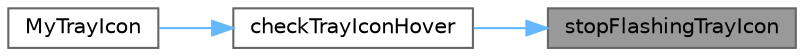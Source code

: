 digraph "stopFlashingTrayIcon"
{
 // LATEX_PDF_SIZE
  bgcolor="transparent";
  edge [fontname=Helvetica,fontsize=10,labelfontname=Helvetica,labelfontsize=10];
  node [fontname=Helvetica,fontsize=10,shape=box,height=0.2,width=0.4];
  rankdir="RL";
  Node1 [id="Node000001",label="stopFlashingTrayIcon",height=0.2,width=0.4,color="gray40", fillcolor="grey60", style="filled", fontcolor="black",tooltip="停止托盘图标闪烁"];
  Node1 -> Node2 [id="edge1_Node000001_Node000002",dir="back",color="steelblue1",style="solid",tooltip=" "];
  Node2 [id="Node000002",label="checkTrayIconHover",height=0.2,width=0.4,color="grey40", fillcolor="white", style="filled",URL="$class_my_tray_icon.html#a5126fc9ad7ea27324d6cbd6f514f2708",tooltip="检查鼠标是否悬停在托盘图标上"];
  Node2 -> Node3 [id="edge2_Node000002_Node000003",dir="back",color="steelblue1",style="solid",tooltip=" "];
  Node3 [id="Node000003",label="MyTrayIcon",height=0.2,width=0.4,color="grey40", fillcolor="white", style="filled",URL="$class_my_tray_icon.html#ac6f87c55cfd184f2b9ab8905b6fbd710",tooltip="构造函数，初始化系统托盘图标"];
}
